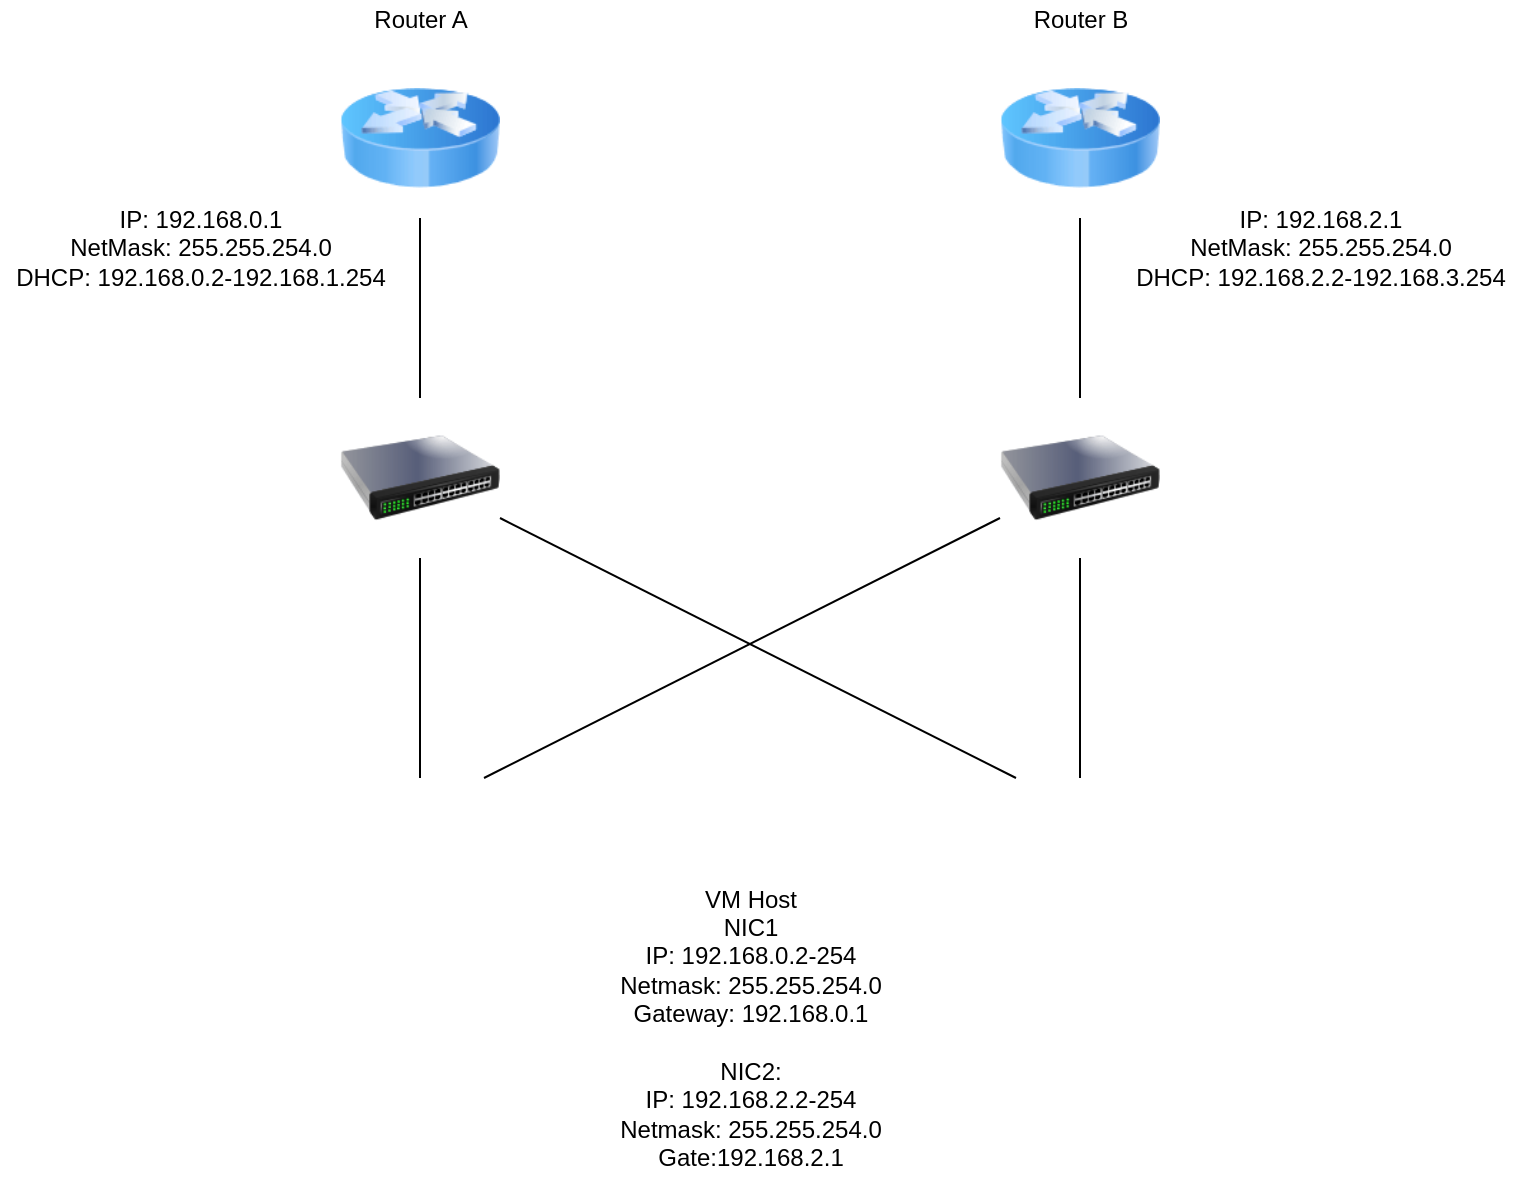 <mxfile version="12.3.0" type="github" pages="1"><diagram id="nXRpXn5JgeBV0nHVQK_P" name="Page-1"><mxGraphModel dx="1240" dy="509" grid="1" gridSize="10" guides="1" tooltips="1" connect="1" arrows="1" fold="1" page="1" pageScale="1" pageWidth="850" pageHeight="1100" math="0" shadow="0"><root><mxCell id="0"/><mxCell id="1" parent="0"/><mxCell id="vFx1U59mH_6AfDVUKCWU-8" style="edgeStyle=orthogonalEdgeStyle;rounded=0;orthogonalLoop=1;jettySize=auto;html=1;exitX=0.5;exitY=1;exitDx=0;exitDy=0;entryX=0.5;entryY=0;entryDx=0;entryDy=0;endArrow=none;endFill=0;" edge="1" parent="1" source="vFx1U59mH_6AfDVUKCWU-1" target="vFx1U59mH_6AfDVUKCWU-4"><mxGeometry relative="1" as="geometry"/></mxCell><mxCell id="vFx1U59mH_6AfDVUKCWU-1" value="" style="image;html=1;labelBackgroundColor=#ffffff;image=img/lib/clip_art/networking/Router_Icon_128x128.png" vertex="1" parent="1"><mxGeometry x="180" y="50" width="80" height="80" as="geometry"/></mxCell><mxCell id="vFx1U59mH_6AfDVUKCWU-9" style="edgeStyle=orthogonalEdgeStyle;rounded=0;orthogonalLoop=1;jettySize=auto;html=1;exitX=0.5;exitY=1;exitDx=0;exitDy=0;entryX=0.5;entryY=0;entryDx=0;entryDy=0;endArrow=none;endFill=0;" edge="1" parent="1" source="vFx1U59mH_6AfDVUKCWU-2" target="vFx1U59mH_6AfDVUKCWU-5"><mxGeometry relative="1" as="geometry"/></mxCell><mxCell id="vFx1U59mH_6AfDVUKCWU-2" value="" style="image;html=1;labelBackgroundColor=#ffffff;image=img/lib/clip_art/networking/Router_Icon_128x128.png" vertex="1" parent="1"><mxGeometry x="510" y="50" width="80" height="80" as="geometry"/></mxCell><mxCell id="vFx1U59mH_6AfDVUKCWU-10" style="edgeStyle=orthogonalEdgeStyle;rounded=0;orthogonalLoop=1;jettySize=auto;html=1;exitX=0.5;exitY=1;exitDx=0;exitDy=0;entryX=0.5;entryY=0;entryDx=0;entryDy=0;endArrow=none;endFill=0;" edge="1" parent="1" source="vFx1U59mH_6AfDVUKCWU-4" target="vFx1U59mH_6AfDVUKCWU-6"><mxGeometry relative="1" as="geometry"/></mxCell><mxCell id="vFx1U59mH_6AfDVUKCWU-12" style="edgeStyle=none;rounded=0;orthogonalLoop=1;jettySize=auto;html=1;exitX=1;exitY=0.75;exitDx=0;exitDy=0;entryX=0.25;entryY=0;entryDx=0;entryDy=0;endArrow=none;endFill=0;" edge="1" parent="1" source="vFx1U59mH_6AfDVUKCWU-4" target="vFx1U59mH_6AfDVUKCWU-7"><mxGeometry relative="1" as="geometry"/></mxCell><mxCell id="vFx1U59mH_6AfDVUKCWU-4" value="" style="image;html=1;labelBackgroundColor=#ffffff;image=img/lib/clip_art/networking/Switch_128x128.png" vertex="1" parent="1"><mxGeometry x="180" y="220" width="80" height="80" as="geometry"/></mxCell><mxCell id="vFx1U59mH_6AfDVUKCWU-13" style="edgeStyle=none;rounded=0;orthogonalLoop=1;jettySize=auto;html=1;exitX=0;exitY=0.75;exitDx=0;exitDy=0;entryX=0.75;entryY=0;entryDx=0;entryDy=0;endArrow=none;endFill=0;" edge="1" parent="1" source="vFx1U59mH_6AfDVUKCWU-5" target="vFx1U59mH_6AfDVUKCWU-6"><mxGeometry relative="1" as="geometry"/></mxCell><mxCell id="vFx1U59mH_6AfDVUKCWU-14" style="edgeStyle=none;rounded=0;orthogonalLoop=1;jettySize=auto;html=1;exitX=0.5;exitY=1;exitDx=0;exitDy=0;entryX=0.5;entryY=0;entryDx=0;entryDy=0;endArrow=none;endFill=0;" edge="1" parent="1" source="vFx1U59mH_6AfDVUKCWU-5" target="vFx1U59mH_6AfDVUKCWU-7"><mxGeometry relative="1" as="geometry"/></mxCell><mxCell id="vFx1U59mH_6AfDVUKCWU-5" value="" style="image;html=1;labelBackgroundColor=#ffffff;image=img/lib/clip_art/networking/Switch_128x128.png" vertex="1" parent="1"><mxGeometry x="510" y="220" width="80" height="80" as="geometry"/></mxCell><mxCell id="vFx1U59mH_6AfDVUKCWU-6" value="" style="shape=image;html=1;verticalAlign=top;verticalLabelPosition=bottom;labelBackgroundColor=#ffffff;imageAspect=0;aspect=fixed;image=https://cdn2.iconfinder.com/data/icons/whcompare-servers-web-hosting/50/vps-web-hosting-128.png" vertex="1" parent="1"><mxGeometry x="156" y="410" width="128" height="128" as="geometry"/></mxCell><mxCell id="vFx1U59mH_6AfDVUKCWU-7" value="" style="shape=image;html=1;verticalAlign=top;verticalLabelPosition=bottom;labelBackgroundColor=#ffffff;imageAspect=0;aspect=fixed;image=https://cdn2.iconfinder.com/data/icons/whcompare-servers-web-hosting/50/vps-web-hosting-128.png" vertex="1" parent="1"><mxGeometry x="486" y="410" width="128" height="128" as="geometry"/></mxCell><mxCell id="vFx1U59mH_6AfDVUKCWU-15" value="Router A" style="text;html=1;align=center;verticalAlign=middle;resizable=0;points=[];;autosize=1;" vertex="1" parent="1"><mxGeometry x="190" y="21" width="60" height="20" as="geometry"/></mxCell><mxCell id="vFx1U59mH_6AfDVUKCWU-16" value="Router B" style="text;html=1;align=center;verticalAlign=middle;resizable=0;points=[];;autosize=1;" vertex="1" parent="1"><mxGeometry x="520" y="21" width="60" height="20" as="geometry"/></mxCell><mxCell id="vFx1U59mH_6AfDVUKCWU-19" value="IP: 192.168.0.1&lt;br&gt;NetMask: 255.255.254.0&lt;br&gt;DHCP: 192.168.0.2-192.168.1.254" style="text;html=1;align=center;verticalAlign=middle;resizable=0;points=[];;autosize=1;" vertex="1" parent="1"><mxGeometry x="10" y="120" width="200" height="50" as="geometry"/></mxCell><mxCell id="vFx1U59mH_6AfDVUKCWU-20" value="IP: 192.168.2.1&lt;br&gt;NetMask: 255.255.254.0&lt;br&gt;DHCP: 192.168.2.2-192.168.3.254" style="text;html=1;align=center;verticalAlign=middle;resizable=0;points=[];;autosize=1;" vertex="1" parent="1"><mxGeometry x="570" y="120" width="200" height="50" as="geometry"/></mxCell><mxCell id="vFx1U59mH_6AfDVUKCWU-21" value="VM Host&lt;br&gt;NIC1&lt;br&gt;IP: 192.168.0.2-254&lt;br&gt;Netmask: 255.255.254.0&lt;br&gt;Gateway: 192.168.0.1&lt;br&gt;&lt;br&gt;NIC2:&lt;br&gt;IP: 192.168.2.2-254&lt;br&gt;Netmask: 255.255.254.0&lt;br&gt;Gate:192.168.2.1" style="text;html=1;align=center;verticalAlign=middle;resizable=0;points=[];;autosize=1;" vertex="1" parent="1"><mxGeometry x="310" y="460" width="150" height="150" as="geometry"/></mxCell></root></mxGraphModel></diagram></mxfile>